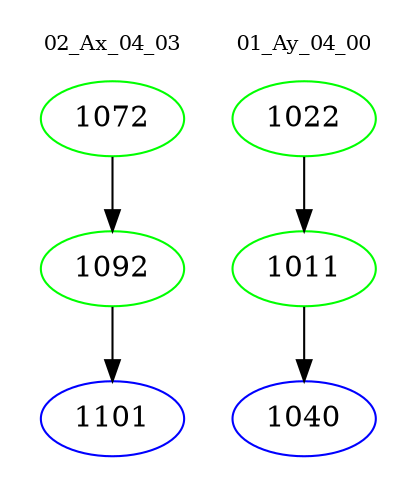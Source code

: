 digraph{
subgraph cluster_0 {
color = white
label = "02_Ax_04_03";
fontsize=10;
T0_1072 [label="1072", color="green"]
T0_1072 -> T0_1092 [color="black"]
T0_1092 [label="1092", color="green"]
T0_1092 -> T0_1101 [color="black"]
T0_1101 [label="1101", color="blue"]
}
subgraph cluster_1 {
color = white
label = "01_Ay_04_00";
fontsize=10;
T1_1022 [label="1022", color="green"]
T1_1022 -> T1_1011 [color="black"]
T1_1011 [label="1011", color="green"]
T1_1011 -> T1_1040 [color="black"]
T1_1040 [label="1040", color="blue"]
}
}
